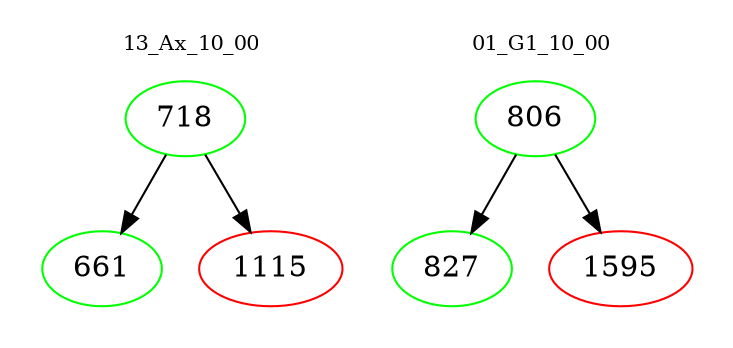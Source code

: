 digraph{
subgraph cluster_0 {
color = white
label = "13_Ax_10_00";
fontsize=10;
T0_718 [label="718", color="green"]
T0_718 -> T0_661 [color="black"]
T0_661 [label="661", color="green"]
T0_718 -> T0_1115 [color="black"]
T0_1115 [label="1115", color="red"]
}
subgraph cluster_1 {
color = white
label = "01_G1_10_00";
fontsize=10;
T1_806 [label="806", color="green"]
T1_806 -> T1_827 [color="black"]
T1_827 [label="827", color="green"]
T1_806 -> T1_1595 [color="black"]
T1_1595 [label="1595", color="red"]
}
}
